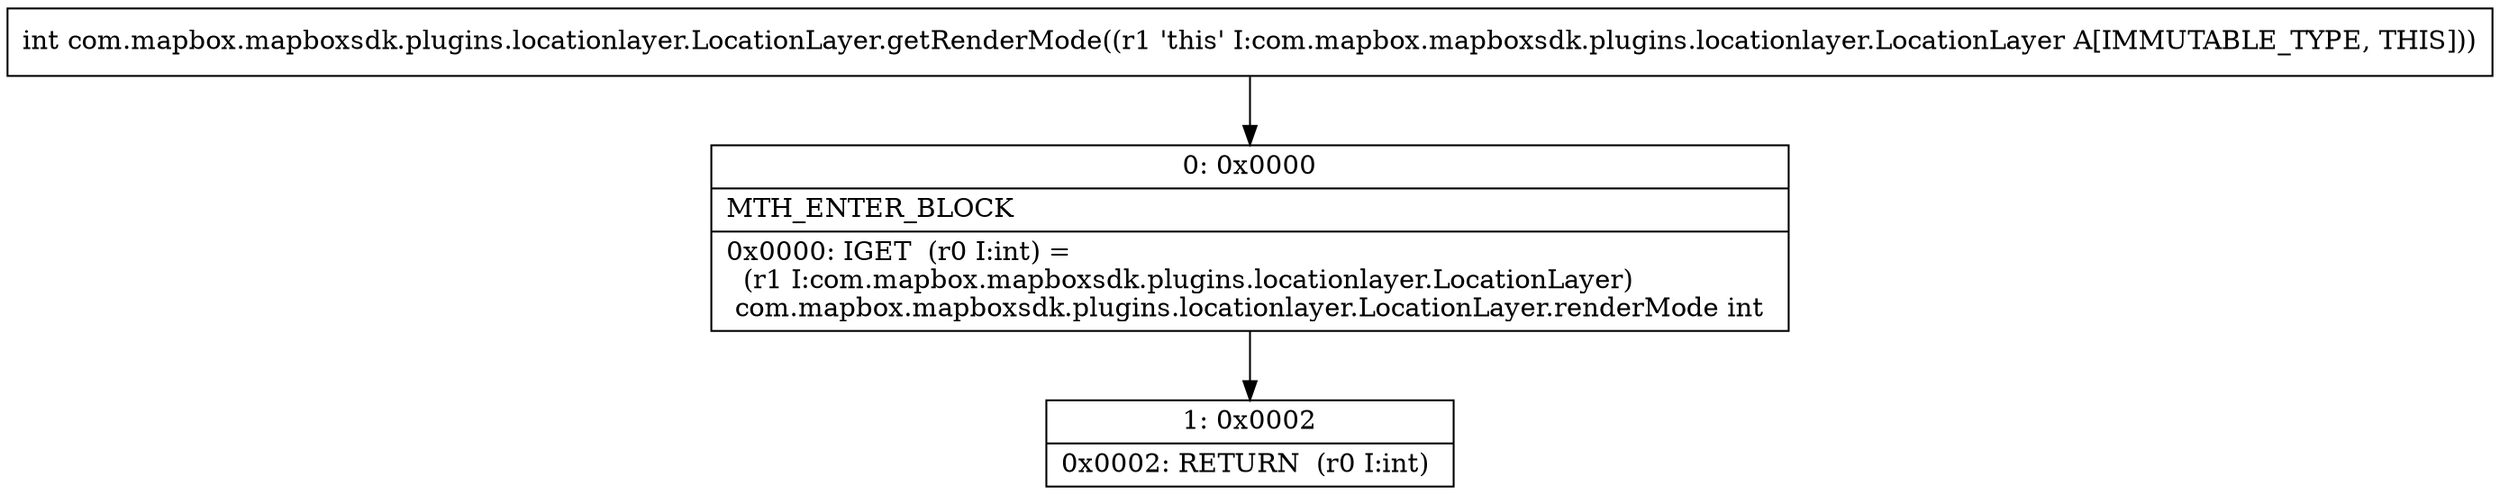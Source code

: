 digraph "CFG forcom.mapbox.mapboxsdk.plugins.locationlayer.LocationLayer.getRenderMode()I" {
Node_0 [shape=record,label="{0\:\ 0x0000|MTH_ENTER_BLOCK\l|0x0000: IGET  (r0 I:int) = \l  (r1 I:com.mapbox.mapboxsdk.plugins.locationlayer.LocationLayer)\l com.mapbox.mapboxsdk.plugins.locationlayer.LocationLayer.renderMode int \l}"];
Node_1 [shape=record,label="{1\:\ 0x0002|0x0002: RETURN  (r0 I:int) \l}"];
MethodNode[shape=record,label="{int com.mapbox.mapboxsdk.plugins.locationlayer.LocationLayer.getRenderMode((r1 'this' I:com.mapbox.mapboxsdk.plugins.locationlayer.LocationLayer A[IMMUTABLE_TYPE, THIS])) }"];
MethodNode -> Node_0;
Node_0 -> Node_1;
}

